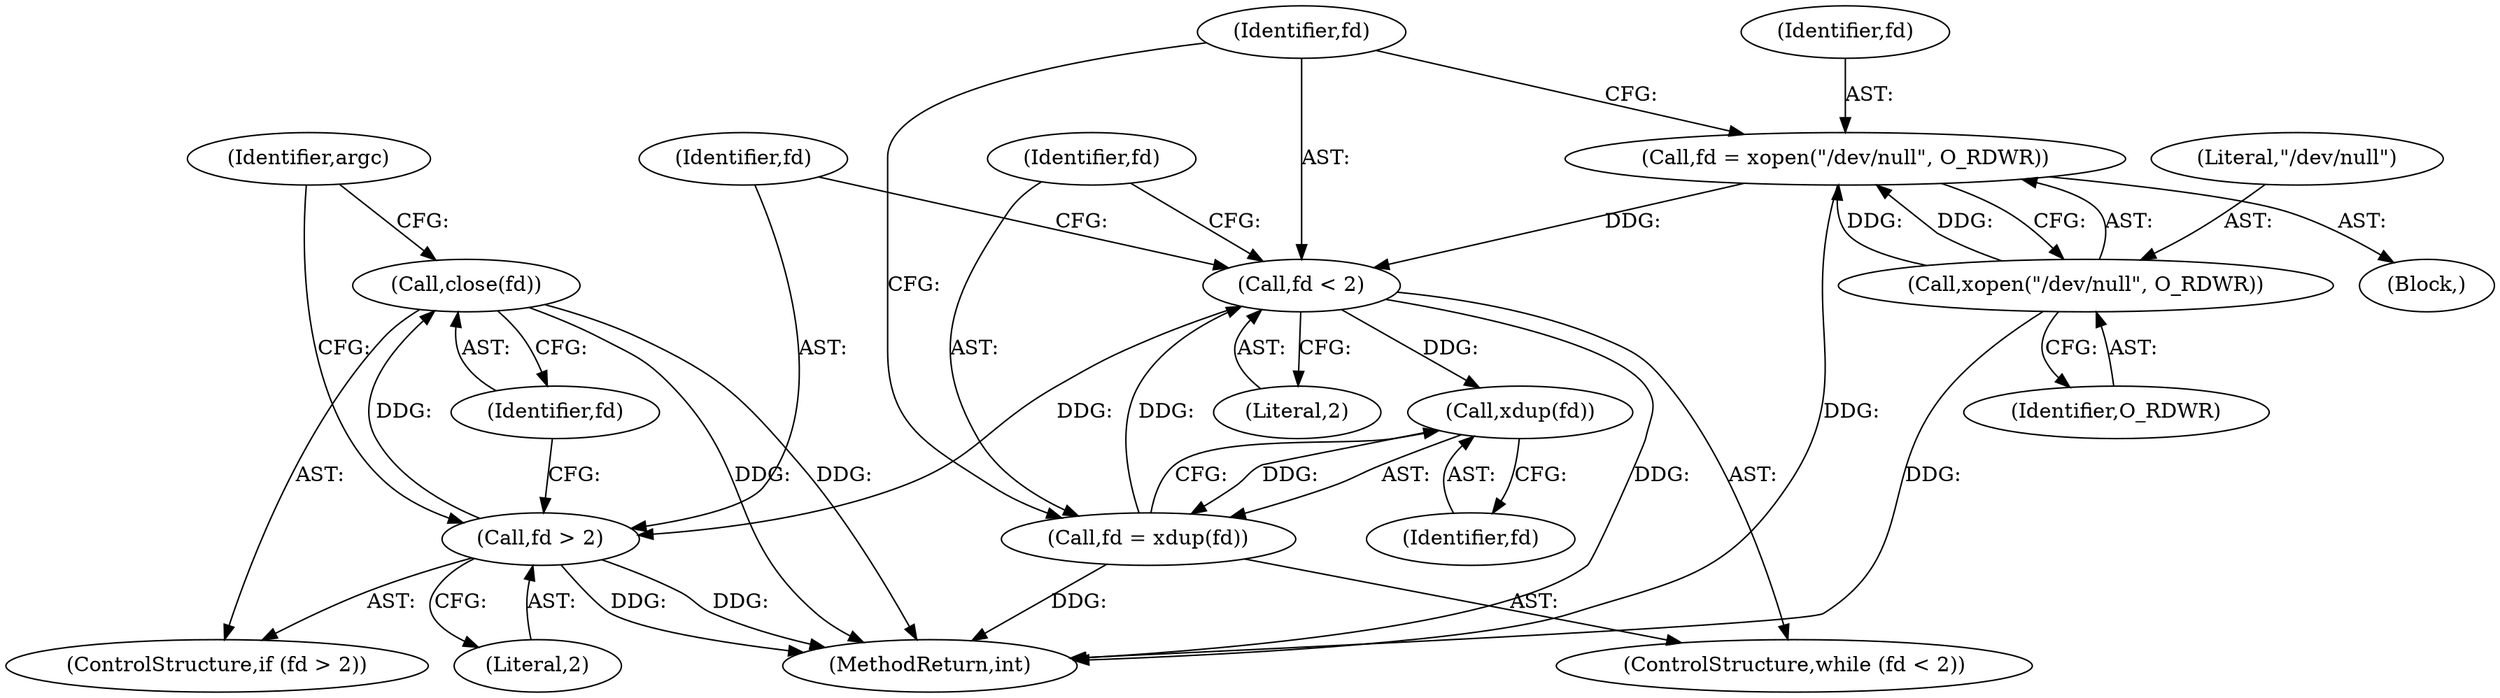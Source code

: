digraph "0_abrt_4f2c1ddd3e3b81d2d5146b883115371f1cada9f9@API" {
"1000164" [label="(Call,close(fd))"];
"1000161" [label="(Call,fd > 2)"];
"1000153" [label="(Call,fd < 2)"];
"1000156" [label="(Call,fd = xdup(fd))"];
"1000158" [label="(Call,xdup(fd))"];
"1000147" [label="(Call,fd = xopen(\"/dev/null\", O_RDWR))"];
"1000149" [label="(Call,xopen(\"/dev/null\", O_RDWR))"];
"1000151" [label="(Identifier,O_RDWR)"];
"1000150" [label="(Literal,\"/dev/null\")"];
"1000155" [label="(Literal,2)"];
"1000154" [label="(Identifier,fd)"];
"1000162" [label="(Identifier,fd)"];
"1000161" [label="(Call,fd > 2)"];
"1000160" [label="(ControlStructure,if (fd > 2))"];
"1000159" [label="(Identifier,fd)"];
"1000153" [label="(Call,fd < 2)"];
"1000165" [label="(Identifier,fd)"];
"1000156" [label="(Call,fd = xdup(fd))"];
"1000157" [label="(Identifier,fd)"];
"1000147" [label="(Call,fd = xopen(\"/dev/null\", O_RDWR))"];
"1000145" [label="(Block,)"];
"1000152" [label="(ControlStructure,while (fd < 2))"];
"1000149" [label="(Call,xopen(\"/dev/null\", O_RDWR))"];
"1001180" [label="(MethodReturn,int)"];
"1000158" [label="(Call,xdup(fd))"];
"1000168" [label="(Identifier,argc)"];
"1000148" [label="(Identifier,fd)"];
"1000163" [label="(Literal,2)"];
"1000164" [label="(Call,close(fd))"];
"1000164" -> "1000160"  [label="AST: "];
"1000164" -> "1000165"  [label="CFG: "];
"1000165" -> "1000164"  [label="AST: "];
"1000168" -> "1000164"  [label="CFG: "];
"1000164" -> "1001180"  [label="DDG: "];
"1000164" -> "1001180"  [label="DDG: "];
"1000161" -> "1000164"  [label="DDG: "];
"1000161" -> "1000160"  [label="AST: "];
"1000161" -> "1000163"  [label="CFG: "];
"1000162" -> "1000161"  [label="AST: "];
"1000163" -> "1000161"  [label="AST: "];
"1000165" -> "1000161"  [label="CFG: "];
"1000168" -> "1000161"  [label="CFG: "];
"1000161" -> "1001180"  [label="DDG: "];
"1000161" -> "1001180"  [label="DDG: "];
"1000153" -> "1000161"  [label="DDG: "];
"1000153" -> "1000152"  [label="AST: "];
"1000153" -> "1000155"  [label="CFG: "];
"1000154" -> "1000153"  [label="AST: "];
"1000155" -> "1000153"  [label="AST: "];
"1000157" -> "1000153"  [label="CFG: "];
"1000162" -> "1000153"  [label="CFG: "];
"1000153" -> "1001180"  [label="DDG: "];
"1000156" -> "1000153"  [label="DDG: "];
"1000147" -> "1000153"  [label="DDG: "];
"1000153" -> "1000158"  [label="DDG: "];
"1000156" -> "1000152"  [label="AST: "];
"1000156" -> "1000158"  [label="CFG: "];
"1000157" -> "1000156"  [label="AST: "];
"1000158" -> "1000156"  [label="AST: "];
"1000154" -> "1000156"  [label="CFG: "];
"1000156" -> "1001180"  [label="DDG: "];
"1000158" -> "1000156"  [label="DDG: "];
"1000158" -> "1000159"  [label="CFG: "];
"1000159" -> "1000158"  [label="AST: "];
"1000147" -> "1000145"  [label="AST: "];
"1000147" -> "1000149"  [label="CFG: "];
"1000148" -> "1000147"  [label="AST: "];
"1000149" -> "1000147"  [label="AST: "];
"1000154" -> "1000147"  [label="CFG: "];
"1000147" -> "1001180"  [label="DDG: "];
"1000149" -> "1000147"  [label="DDG: "];
"1000149" -> "1000147"  [label="DDG: "];
"1000149" -> "1000151"  [label="CFG: "];
"1000150" -> "1000149"  [label="AST: "];
"1000151" -> "1000149"  [label="AST: "];
"1000149" -> "1001180"  [label="DDG: "];
}
